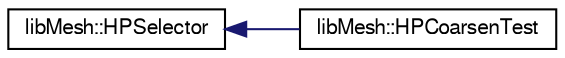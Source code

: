 digraph "Graphical Class Hierarchy"
{
  edge [fontname="FreeSans",fontsize="10",labelfontname="FreeSans",labelfontsize="10"];
  node [fontname="FreeSans",fontsize="10",shape=record];
  rankdir="LR";
  Node1 [label="libMesh::HPSelector",height=0.2,width=0.4,color="black", fillcolor="white", style="filled",URL="$classlibMesh_1_1HPSelector.html"];
  Node1 -> Node2 [dir="back",color="midnightblue",fontsize="10",style="solid",fontname="FreeSans"];
  Node2 [label="libMesh::HPCoarsenTest",height=0.2,width=0.4,color="black", fillcolor="white", style="filled",URL="$classlibMesh_1_1HPCoarsenTest.html"];
}
